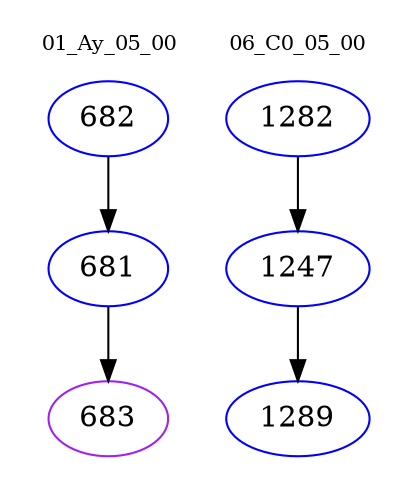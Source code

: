 digraph{
subgraph cluster_0 {
color = white
label = "01_Ay_05_00";
fontsize=10;
T0_682 [label="682", color="blue"]
T0_682 -> T0_681 [color="black"]
T0_681 [label="681", color="blue"]
T0_681 -> T0_683 [color="black"]
T0_683 [label="683", color="purple"]
}
subgraph cluster_1 {
color = white
label = "06_C0_05_00";
fontsize=10;
T1_1282 [label="1282", color="blue"]
T1_1282 -> T1_1247 [color="black"]
T1_1247 [label="1247", color="blue"]
T1_1247 -> T1_1289 [color="black"]
T1_1289 [label="1289", color="blue"]
}
}

